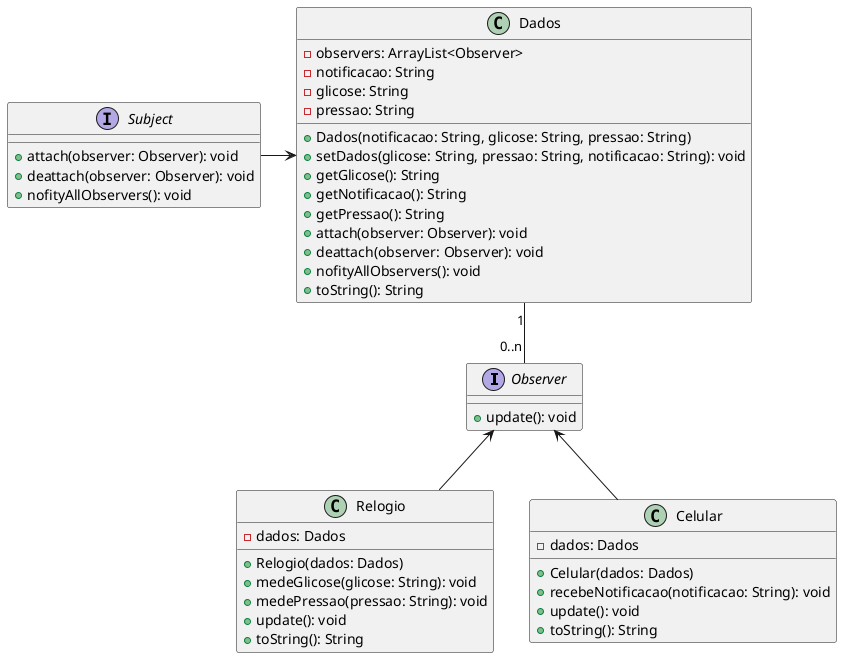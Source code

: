 @startuml DiagramaDeClasses

interface Observer {
    + update(): void
}

interface Subject {
    + attach(observer: Observer): void
    + deattach(observer: Observer): void
    + nofityAllObservers(): void
}

class Relogio {
    - dados: Dados
    + Relogio(dados: Dados)
    + medeGlicose(glicose: String): void
    + medePressao(pressao: String): void
    + update(): void
    + toString(): String
}

class Celular {
    - dados: Dados
    + Celular(dados: Dados)
    + recebeNotificacao(notificacao: String): void
    + update(): void
    + toString(): String
}

class Dados {
    - observers: ArrayList<Observer>
    - notificacao: String
    - glicose: String
    - pressao: String
    + Dados(notificacao: String, glicose: String, pressao: String)
    + setDados(glicose: String, pressao: String, notificacao: String): void
    + getGlicose(): String
    + getNotificacao(): String
    + getPressao(): String
    + attach(observer: Observer): void
    + deattach(observer: Observer): void
    + nofityAllObservers(): void
    + toString(): String
}

Relogio -up-> Observer
Celular -up-> Observer
Dados "1"--"0..n" Observer
Dados <-left- Subject

@enduml